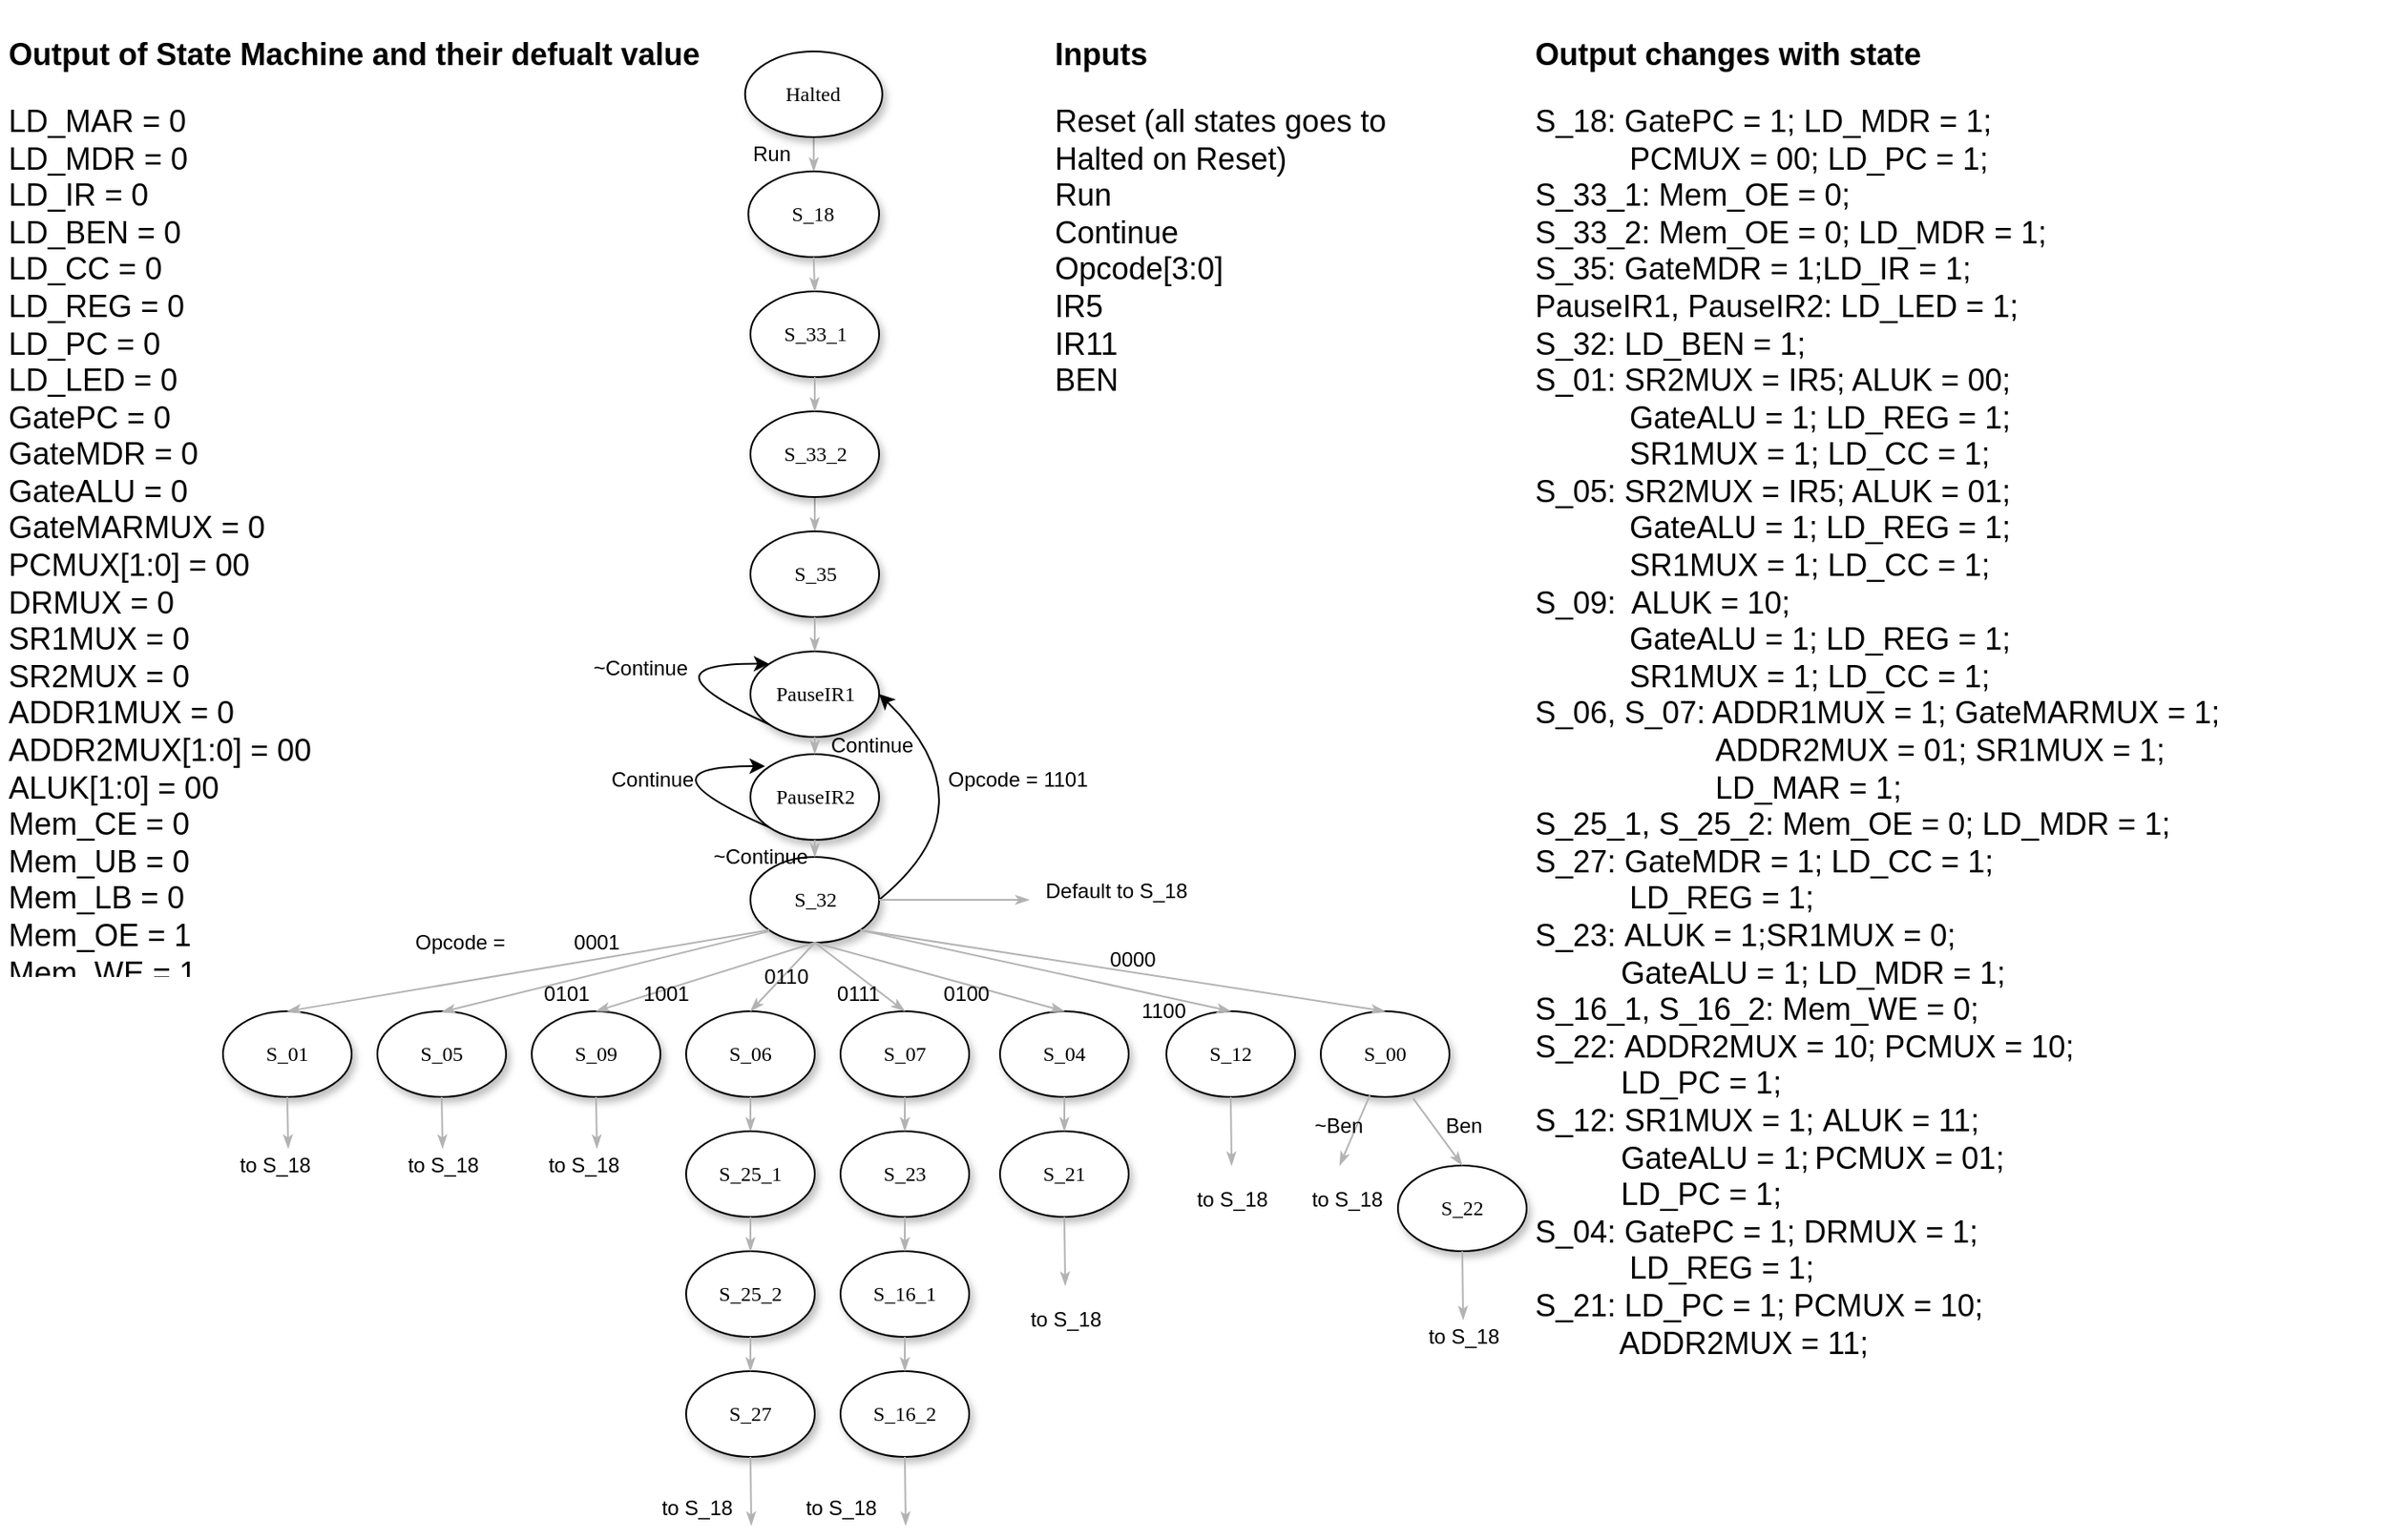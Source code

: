 <mxfile version="12.7.9" type="github"><diagram name="Page-1" id="42789a77-a242-8287-6e28-9cd8cfd52e62"><mxGraphModel dx="1812" dy="1710" grid="1" gridSize="10" guides="1" tooltips="1" connect="1" arrows="1" fold="1" page="1" pageScale="1" pageWidth="1100" pageHeight="850" background="#ffffff" math="0" shadow="0"><root><mxCell id="0"/><mxCell id="1" parent="0"/><mxCell id="1ea317790d2ca983-12" style="edgeStyle=none;rounded=1;html=1;labelBackgroundColor=none;startArrow=none;startFill=0;startSize=5;endArrow=classicThin;endFill=1;endSize=5;jettySize=auto;orthogonalLoop=1;strokeColor=#B3B3B3;strokeWidth=1;fontFamily=Verdana;fontSize=12" parent="1" source="1ea317790d2ca983-1" target="1ea317790d2ca983-2" edge="1"><mxGeometry relative="1" as="geometry"/></mxCell><mxCell id="1ea317790d2ca983-1" value="Halted" style="ellipse;whiteSpace=wrap;html=1;rounded=0;shadow=1;comic=0;labelBackgroundColor=none;strokeWidth=1;fontFamily=Verdana;fontSize=12;align=center;" parent="1" vertex="1"><mxGeometry x="494.38" y="20" width="80" height="50" as="geometry"/></mxCell><mxCell id="1ea317790d2ca983-2" value="S_18" style="ellipse;whiteSpace=wrap;html=1;rounded=0;shadow=1;comic=0;labelBackgroundColor=none;strokeWidth=1;fontFamily=Verdana;fontSize=12;align=center;" parent="1" vertex="1"><mxGeometry x="496.25" y="90" width="76.25" height="50" as="geometry"/></mxCell><mxCell id="1ea317790d2ca983-6" value="&lt;span&gt;S_33_1&lt;/span&gt;" style="ellipse;whiteSpace=wrap;html=1;rounded=0;shadow=1;comic=0;labelBackgroundColor=none;strokeWidth=1;fontFamily=Verdana;fontSize=12;align=center;" parent="1" vertex="1"><mxGeometry x="497.5" y="160" width="75" height="50" as="geometry"/></mxCell><mxCell id="1ea317790d2ca983-24" value="" style="edgeStyle=none;rounded=1;html=1;labelBackgroundColor=none;startArrow=none;startFill=0;startSize=5;endArrow=classicThin;endFill=1;endSize=5;jettySize=auto;orthogonalLoop=1;strokeColor=#B3B3B3;strokeWidth=1;fontFamily=Verdana;fontSize=12" parent="1" source="1ea317790d2ca983-7" target="1ea317790d2ca983-8" edge="1"><mxGeometry relative="1" as="geometry"/></mxCell><mxCell id="1ea317790d2ca983-7" value="&lt;span&gt;S_33_2&lt;/span&gt;" style="ellipse;whiteSpace=wrap;html=1;rounded=0;shadow=1;comic=0;labelBackgroundColor=none;strokeWidth=1;fontFamily=Verdana;fontSize=12;align=center;" parent="1" vertex="1"><mxGeometry x="497.5" y="230" width="75" height="50" as="geometry"/></mxCell><mxCell id="1ea317790d2ca983-8" value="S_35" style="ellipse;whiteSpace=wrap;html=1;rounded=0;shadow=1;comic=0;labelBackgroundColor=none;strokeWidth=1;fontFamily=Verdana;fontSize=12;align=center;" parent="1" vertex="1"><mxGeometry x="497.5" y="300" width="75" height="50" as="geometry"/></mxCell><mxCell id="iVBuinx6sVyVgWn0h-pk-2" value="Run" style="text;html=1;strokeColor=none;fillColor=none;align=center;verticalAlign=middle;whiteSpace=wrap;rounded=0;" vertex="1" parent="1"><mxGeometry x="490" y="70" width="40" height="20" as="geometry"/></mxCell><mxCell id="iVBuinx6sVyVgWn0h-pk-6" style="edgeStyle=none;rounded=1;html=1;labelBackgroundColor=none;startArrow=none;startFill=0;startSize=5;endArrow=classicThin;endFill=1;endSize=5;jettySize=auto;orthogonalLoop=1;strokeColor=#B3B3B3;strokeWidth=1;fontFamily=Verdana;fontSize=12;exitX=0.5;exitY=1;exitDx=0;exitDy=0;entryX=0.5;entryY=0;entryDx=0;entryDy=0;" edge="1" parent="1" source="1ea317790d2ca983-2" target="1ea317790d2ca983-6"><mxGeometry relative="1" as="geometry"><mxPoint x="540" y="260" as="sourcePoint"/><mxPoint x="540" y="280" as="targetPoint"/></mxGeometry></mxCell><mxCell id="iVBuinx6sVyVgWn0h-pk-8" style="edgeStyle=none;rounded=1;html=1;labelBackgroundColor=none;startArrow=none;startFill=0;startSize=5;endArrow=classicThin;endFill=1;endSize=5;jettySize=auto;orthogonalLoop=1;strokeColor=#B3B3B3;strokeWidth=1;fontFamily=Verdana;fontSize=12;exitX=0.5;exitY=1;exitDx=0;exitDy=0;entryX=0.5;entryY=0;entryDx=0;entryDy=0;" edge="1" parent="1" source="1ea317790d2ca983-6" target="1ea317790d2ca983-7"><mxGeometry relative="1" as="geometry"><mxPoint x="490" y="330" as="sourcePoint"/><mxPoint x="490" y="360" as="targetPoint"/><Array as="points"/></mxGeometry></mxCell><mxCell id="iVBuinx6sVyVgWn0h-pk-9" value="&lt;span&gt;S_32&lt;/span&gt;" style="ellipse;whiteSpace=wrap;html=1;rounded=0;shadow=1;comic=0;labelBackgroundColor=none;strokeWidth=1;fontFamily=Verdana;fontSize=12;align=center;" vertex="1" parent="1"><mxGeometry x="497.5" y="490" width="75" height="50" as="geometry"/></mxCell><mxCell id="iVBuinx6sVyVgWn0h-pk-11" value="&lt;span&gt;S_01&lt;/span&gt;" style="ellipse;whiteSpace=wrap;html=1;rounded=0;shadow=1;comic=0;labelBackgroundColor=none;strokeWidth=1;fontFamily=Verdana;fontSize=12;align=center;" vertex="1" parent="1"><mxGeometry x="190" y="580" width="75" height="50" as="geometry"/></mxCell><mxCell id="iVBuinx6sVyVgWn0h-pk-13" value="&lt;span&gt;S_05&lt;/span&gt;" style="ellipse;whiteSpace=wrap;html=1;rounded=0;shadow=1;comic=0;labelBackgroundColor=none;strokeWidth=1;fontFamily=Verdana;fontSize=12;align=center;" vertex="1" parent="1"><mxGeometry x="280" y="580" width="75" height="50" as="geometry"/></mxCell><mxCell id="iVBuinx6sVyVgWn0h-pk-14" value="&lt;span&gt;S_09&lt;/span&gt;" style="ellipse;whiteSpace=wrap;html=1;rounded=0;shadow=1;comic=0;labelBackgroundColor=none;strokeWidth=1;fontFamily=Verdana;fontSize=12;align=center;" vertex="1" parent="1"><mxGeometry x="370" y="580" width="75" height="50" as="geometry"/></mxCell><mxCell id="iVBuinx6sVyVgWn0h-pk-15" value="&lt;span&gt;S_06&lt;/span&gt;" style="ellipse;whiteSpace=wrap;html=1;rounded=0;shadow=1;comic=0;labelBackgroundColor=none;strokeWidth=1;fontFamily=Verdana;fontSize=12;align=center;" vertex="1" parent="1"><mxGeometry x="460" y="580" width="75" height="50" as="geometry"/></mxCell><mxCell id="iVBuinx6sVyVgWn0h-pk-16" value="&lt;span&gt;S_07&lt;/span&gt;" style="ellipse;whiteSpace=wrap;html=1;rounded=0;shadow=1;comic=0;labelBackgroundColor=none;strokeWidth=1;fontFamily=Verdana;fontSize=12;align=center;" vertex="1" parent="1"><mxGeometry x="550" y="580" width="75" height="50" as="geometry"/></mxCell><mxCell id="iVBuinx6sVyVgWn0h-pk-17" value="&lt;span&gt;S_04&lt;/span&gt;" style="ellipse;whiteSpace=wrap;html=1;rounded=0;shadow=1;comic=0;labelBackgroundColor=none;strokeWidth=1;fontFamily=Verdana;fontSize=12;align=center;" vertex="1" parent="1"><mxGeometry x="643" y="580" width="75" height="50" as="geometry"/></mxCell><mxCell id="iVBuinx6sVyVgWn0h-pk-18" value="&lt;span&gt;S_12&lt;/span&gt;" style="ellipse;whiteSpace=wrap;html=1;rounded=0;shadow=1;comic=0;labelBackgroundColor=none;strokeWidth=1;fontFamily=Verdana;fontSize=12;align=center;" vertex="1" parent="1"><mxGeometry x="740" y="580" width="75" height="50" as="geometry"/></mxCell><mxCell id="iVBuinx6sVyVgWn0h-pk-19" value="&lt;span&gt;S_00&lt;/span&gt;" style="ellipse;whiteSpace=wrap;html=1;rounded=0;shadow=1;comic=0;labelBackgroundColor=none;strokeWidth=1;fontFamily=Verdana;fontSize=12;align=center;" vertex="1" parent="1"><mxGeometry x="830" y="580" width="75" height="50" as="geometry"/></mxCell><mxCell id="iVBuinx6sVyVgWn0h-pk-20" value="" style="edgeStyle=none;rounded=1;html=1;labelBackgroundColor=none;startArrow=none;startFill=0;startSize=5;endArrow=classicThin;endFill=1;endSize=5;jettySize=auto;orthogonalLoop=1;strokeColor=#B3B3B3;strokeWidth=1;fontFamily=Verdana;fontSize=12;exitX=0;exitY=1;exitDx=0;exitDy=0;entryX=0.5;entryY=0;entryDx=0;entryDy=0;" edge="1" parent="1" source="iVBuinx6sVyVgWn0h-pk-9" target="iVBuinx6sVyVgWn0h-pk-11"><mxGeometry relative="1" as="geometry"><mxPoint x="370" y="540" as="sourcePoint"/><mxPoint x="370" y="640" as="targetPoint"/></mxGeometry></mxCell><mxCell id="iVBuinx6sVyVgWn0h-pk-21" value="" style="edgeStyle=none;rounded=1;html=1;labelBackgroundColor=none;startArrow=none;startFill=0;startSize=5;endArrow=classicThin;endFill=1;endSize=5;jettySize=auto;orthogonalLoop=1;strokeColor=#B3B3B3;strokeWidth=1;fontFamily=Verdana;fontSize=12;exitX=0;exitY=1;exitDx=0;exitDy=0;entryX=0.5;entryY=0;entryDx=0;entryDy=0;" edge="1" parent="1"><mxGeometry relative="1" as="geometry"><mxPoint x="508.696" y="533.319" as="sourcePoint"/><mxPoint x="317.5" y="580.5" as="targetPoint"/></mxGeometry></mxCell><mxCell id="iVBuinx6sVyVgWn0h-pk-22" value="" style="edgeStyle=none;rounded=1;html=1;labelBackgroundColor=none;startArrow=none;startFill=0;startSize=5;endArrow=classicThin;endFill=1;endSize=5;jettySize=auto;orthogonalLoop=1;strokeColor=#B3B3B3;strokeWidth=1;fontFamily=Verdana;fontSize=12;exitX=0.5;exitY=1;exitDx=0;exitDy=0;entryX=0.5;entryY=0;entryDx=0;entryDy=0;" edge="1" parent="1" source="iVBuinx6sVyVgWn0h-pk-9" target="iVBuinx6sVyVgWn0h-pk-14"><mxGeometry relative="1" as="geometry"><mxPoint x="410" y="450" as="sourcePoint"/><mxPoint x="410" y="550" as="targetPoint"/></mxGeometry></mxCell><mxCell id="iVBuinx6sVyVgWn0h-pk-23" value="" style="edgeStyle=none;rounded=1;html=1;labelBackgroundColor=none;startArrow=none;startFill=0;startSize=5;endArrow=classicThin;endFill=1;endSize=5;jettySize=auto;orthogonalLoop=1;strokeColor=#B3B3B3;strokeWidth=1;fontFamily=Verdana;fontSize=12;exitX=0.5;exitY=1;exitDx=0;exitDy=0;entryX=0.5;entryY=0;entryDx=0;entryDy=0;" edge="1" parent="1" source="iVBuinx6sVyVgWn0h-pk-9" target="iVBuinx6sVyVgWn0h-pk-15"><mxGeometry relative="1" as="geometry"><mxPoint x="570" y="550" as="sourcePoint"/><mxPoint x="570" y="650" as="targetPoint"/></mxGeometry></mxCell><mxCell id="iVBuinx6sVyVgWn0h-pk-24" value="" style="edgeStyle=none;rounded=1;html=1;labelBackgroundColor=none;startArrow=none;startFill=0;startSize=5;endArrow=classicThin;endFill=1;endSize=5;jettySize=auto;orthogonalLoop=1;strokeColor=#B3B3B3;strokeWidth=1;fontFamily=Verdana;fontSize=12;exitX=0.5;exitY=1;exitDx=0;exitDy=0;entryX=0.5;entryY=0;entryDx=0;entryDy=0;" edge="1" parent="1" source="iVBuinx6sVyVgWn0h-pk-9" target="iVBuinx6sVyVgWn0h-pk-16"><mxGeometry relative="1" as="geometry"><mxPoint x="570" y="560" as="sourcePoint"/><mxPoint x="570" y="660" as="targetPoint"/></mxGeometry></mxCell><mxCell id="iVBuinx6sVyVgWn0h-pk-25" value="" style="edgeStyle=none;rounded=1;html=1;labelBackgroundColor=none;startArrow=none;startFill=0;startSize=5;endArrow=classicThin;endFill=1;endSize=5;jettySize=auto;orthogonalLoop=1;strokeColor=#B3B3B3;strokeWidth=1;fontFamily=Verdana;fontSize=12;exitX=0.5;exitY=1;exitDx=0;exitDy=0;entryX=0.5;entryY=0;entryDx=0;entryDy=0;" edge="1" parent="1" source="iVBuinx6sVyVgWn0h-pk-9" target="iVBuinx6sVyVgWn0h-pk-17"><mxGeometry relative="1" as="geometry"><mxPoint x="600" y="540" as="sourcePoint"/><mxPoint x="600" y="640" as="targetPoint"/></mxGeometry></mxCell><mxCell id="iVBuinx6sVyVgWn0h-pk-28" value="" style="edgeStyle=none;rounded=1;html=1;labelBackgroundColor=none;startArrow=none;startFill=0;startSize=5;endArrow=classicThin;endFill=1;endSize=5;jettySize=auto;orthogonalLoop=1;strokeColor=#B3B3B3;strokeWidth=1;fontFamily=Verdana;fontSize=12;exitX=1;exitY=1;exitDx=0;exitDy=0;entryX=0.5;entryY=0;entryDx=0;entryDy=0;" edge="1" parent="1" source="iVBuinx6sVyVgWn0h-pk-9" target="iVBuinx6sVyVgWn0h-pk-18"><mxGeometry relative="1" as="geometry"><mxPoint x="561.304" y="529.999" as="sourcePoint"/><mxPoint x="778" y="577" as="targetPoint"/></mxGeometry></mxCell><mxCell id="iVBuinx6sVyVgWn0h-pk-29" value="" style="edgeStyle=none;rounded=1;html=1;labelBackgroundColor=none;startArrow=none;startFill=0;startSize=5;endArrow=classicThin;endFill=1;endSize=5;jettySize=auto;orthogonalLoop=1;strokeColor=#B3B3B3;strokeWidth=1;fontFamily=Verdana;fontSize=12;entryX=0.5;entryY=0;entryDx=0;entryDy=0;exitX=1;exitY=1;exitDx=0;exitDy=0;" edge="1" parent="1" source="iVBuinx6sVyVgWn0h-pk-9" target="iVBuinx6sVyVgWn0h-pk-19"><mxGeometry relative="1" as="geometry"><mxPoint x="660" y="490" as="sourcePoint"/><mxPoint x="630" y="620" as="targetPoint"/></mxGeometry></mxCell><mxCell id="iVBuinx6sVyVgWn0h-pk-30" value="Opcode =&amp;nbsp;" style="text;html=1;strokeColor=none;fillColor=none;align=center;verticalAlign=middle;whiteSpace=wrap;rounded=0;" vertex="1" parent="1"><mxGeometry x="300" y="530" width="60" height="20" as="geometry"/></mxCell><mxCell id="iVBuinx6sVyVgWn0h-pk-31" value="0001" style="text;html=1;strokeColor=none;fillColor=none;align=center;verticalAlign=middle;whiteSpace=wrap;rounded=0;" vertex="1" parent="1"><mxGeometry x="387.5" y="530" width="40" height="20" as="geometry"/></mxCell><mxCell id="iVBuinx6sVyVgWn0h-pk-33" value="0101" style="text;html=1;align=center;verticalAlign=middle;resizable=0;points=[];autosize=1;" vertex="1" parent="1"><mxGeometry x="370" y="560" width="40" height="20" as="geometry"/></mxCell><mxCell id="iVBuinx6sVyVgWn0h-pk-35" style="edgeStyle=orthogonalEdgeStyle;rounded=0;orthogonalLoop=1;jettySize=auto;html=1;exitX=0.5;exitY=1;exitDx=0;exitDy=0;" edge="1" parent="1" source="iVBuinx6sVyVgWn0h-pk-31" target="iVBuinx6sVyVgWn0h-pk-31"><mxGeometry relative="1" as="geometry"/></mxCell><mxCell id="iVBuinx6sVyVgWn0h-pk-36" value="1001" style="text;html=1;align=center;verticalAlign=middle;resizable=0;points=[];autosize=1;" vertex="1" parent="1"><mxGeometry x="427.5" y="560" width="40" height="20" as="geometry"/></mxCell><mxCell id="iVBuinx6sVyVgWn0h-pk-38" value="0110" style="text;html=1;align=center;verticalAlign=middle;resizable=0;points=[];autosize=1;" vertex="1" parent="1"><mxGeometry x="497.5" y="550" width="40" height="20" as="geometry"/></mxCell><mxCell id="iVBuinx6sVyVgWn0h-pk-39" value="0111" style="text;html=1;align=center;verticalAlign=middle;resizable=0;points=[];autosize=1;" vertex="1" parent="1"><mxGeometry x="540" y="560" width="40" height="20" as="geometry"/></mxCell><mxCell id="iVBuinx6sVyVgWn0h-pk-40" value="0100" style="text;html=1;align=center;verticalAlign=middle;resizable=0;points=[];autosize=1;" vertex="1" parent="1"><mxGeometry x="603" y="560" width="40" height="20" as="geometry"/></mxCell><mxCell id="iVBuinx6sVyVgWn0h-pk-42" value="1100" style="text;html=1;align=center;verticalAlign=middle;resizable=0;points=[];autosize=1;" vertex="1" parent="1"><mxGeometry x="718" y="570" width="40" height="20" as="geometry"/></mxCell><mxCell id="iVBuinx6sVyVgWn0h-pk-44" value="0000" style="text;html=1;align=center;verticalAlign=middle;resizable=0;points=[];autosize=1;" vertex="1" parent="1"><mxGeometry x="700" y="540" width="40" height="20" as="geometry"/></mxCell><mxCell id="iVBuinx6sVyVgWn0h-pk-45" style="edgeStyle=orthogonalEdgeStyle;rounded=0;orthogonalLoop=1;jettySize=auto;html=1;exitX=0.5;exitY=1;exitDx=0;exitDy=0;" edge="1" parent="1" source="1ea317790d2ca983-6" target="1ea317790d2ca983-6"><mxGeometry relative="1" as="geometry"/></mxCell><mxCell id="iVBuinx6sVyVgWn0h-pk-47" value="&lt;span&gt;PauseIR1&lt;/span&gt;" style="ellipse;whiteSpace=wrap;html=1;rounded=0;shadow=1;comic=0;labelBackgroundColor=none;strokeWidth=1;fontFamily=Verdana;fontSize=12;align=center;" vertex="1" parent="1"><mxGeometry x="497.5" y="370" width="75" height="50" as="geometry"/></mxCell><mxCell id="iVBuinx6sVyVgWn0h-pk-48" value="&lt;span&gt;PauseIR2&lt;/span&gt;" style="ellipse;whiteSpace=wrap;html=1;rounded=0;shadow=1;comic=0;labelBackgroundColor=none;strokeWidth=1;fontFamily=Verdana;fontSize=12;align=center;" vertex="1" parent="1"><mxGeometry x="497.5" y="430" width="75" height="50" as="geometry"/></mxCell><mxCell id="iVBuinx6sVyVgWn0h-pk-49" value="" style="edgeStyle=none;rounded=1;html=1;labelBackgroundColor=none;startArrow=none;startFill=0;startSize=5;endArrow=classicThin;endFill=1;endSize=5;jettySize=auto;orthogonalLoop=1;strokeColor=#B3B3B3;strokeWidth=1;fontFamily=Verdana;fontSize=12;exitX=0.5;exitY=1;exitDx=0;exitDy=0;entryX=0.5;entryY=0;entryDx=0;entryDy=0;" edge="1" parent="1" source="1ea317790d2ca983-8" target="iVBuinx6sVyVgWn0h-pk-47"><mxGeometry relative="1" as="geometry"><mxPoint x="660" y="380" as="sourcePoint"/><mxPoint x="660" y="460" as="targetPoint"/></mxGeometry></mxCell><mxCell id="iVBuinx6sVyVgWn0h-pk-51" value="" style="edgeStyle=none;rounded=1;html=1;labelBackgroundColor=none;startArrow=none;startFill=0;startSize=5;endArrow=classicThin;endFill=1;endSize=5;jettySize=auto;orthogonalLoop=1;strokeColor=#B3B3B3;strokeWidth=1;fontFamily=Verdana;fontSize=12;exitX=0.5;exitY=1;exitDx=0;exitDy=0;entryX=0.5;entryY=0;entryDx=0;entryDy=0;" edge="1" parent="1" source="iVBuinx6sVyVgWn0h-pk-47" target="iVBuinx6sVyVgWn0h-pk-48"><mxGeometry relative="1" as="geometry"><mxPoint x="620" y="410" as="sourcePoint"/><mxPoint x="620" y="490" as="targetPoint"/></mxGeometry></mxCell><mxCell id="iVBuinx6sVyVgWn0h-pk-52" value="" style="edgeStyle=none;rounded=1;html=1;labelBackgroundColor=none;startArrow=none;startFill=0;startSize=5;endArrow=classicThin;endFill=1;endSize=5;jettySize=auto;orthogonalLoop=1;strokeColor=#B3B3B3;strokeWidth=1;fontFamily=Verdana;fontSize=12;exitX=0.5;exitY=1;exitDx=0;exitDy=0;entryX=0.5;entryY=0;entryDx=0;entryDy=0;" edge="1" parent="1" source="iVBuinx6sVyVgWn0h-pk-48" target="iVBuinx6sVyVgWn0h-pk-9"><mxGeometry relative="1" as="geometry"><mxPoint x="650" y="450" as="sourcePoint"/><mxPoint x="610" y="500" as="targetPoint"/></mxGeometry></mxCell><mxCell id="iVBuinx6sVyVgWn0h-pk-53" value="" style="curved=1;endArrow=classic;html=1;exitX=1;exitY=0.5;exitDx=0;exitDy=0;entryX=1;entryY=0.5;entryDx=0;entryDy=0;" edge="1" parent="1" source="iVBuinx6sVyVgWn0h-pk-9" target="iVBuinx6sVyVgWn0h-pk-47"><mxGeometry width="50" height="50" relative="1" as="geometry"><mxPoint x="540" y="370" as="sourcePoint"/><mxPoint x="590" y="320" as="targetPoint"/><Array as="points"><mxPoint x="640" y="460"/></Array></mxGeometry></mxCell><mxCell id="iVBuinx6sVyVgWn0h-pk-54" value="Opcode = 1101" style="text;html=1;align=center;verticalAlign=middle;resizable=0;points=[];autosize=1;" vertex="1" parent="1"><mxGeometry x="603" y="435" width="100" height="20" as="geometry"/></mxCell><mxCell id="iVBuinx6sVyVgWn0h-pk-55" value="" style="curved=1;endArrow=classic;html=1;exitX=0;exitY=1;exitDx=0;exitDy=0;entryX=0;entryY=0;entryDx=0;entryDy=0;" edge="1" parent="1" source="iVBuinx6sVyVgWn0h-pk-47" target="iVBuinx6sVyVgWn0h-pk-47"><mxGeometry width="50" height="50" relative="1" as="geometry"><mxPoint x="540" y="370" as="sourcePoint"/><mxPoint x="590" y="320" as="targetPoint"/><Array as="points"><mxPoint x="430" y="377"/></Array></mxGeometry></mxCell><mxCell id="iVBuinx6sVyVgWn0h-pk-56" value="~Continue" style="text;html=1;align=center;verticalAlign=middle;resizable=0;points=[];autosize=1;" vertex="1" parent="1"><mxGeometry x="397.5" y="370" width="70" height="20" as="geometry"/></mxCell><mxCell id="iVBuinx6sVyVgWn0h-pk-57" value="Continue" style="text;html=1;align=center;verticalAlign=middle;resizable=0;points=[];autosize=1;" vertex="1" parent="1"><mxGeometry x="537.5" y="415" width="60" height="20" as="geometry"/></mxCell><mxCell id="iVBuinx6sVyVgWn0h-pk-58" value="" style="curved=1;endArrow=classic;html=1;exitX=0;exitY=1;exitDx=0;exitDy=0;" edge="1" parent="1" source="iVBuinx6sVyVgWn0h-pk-48"><mxGeometry width="50" height="50" relative="1" as="geometry"><mxPoint x="506.2" y="472.91" as="sourcePoint"/><mxPoint x="506" y="437" as="targetPoint"/><Array as="points"><mxPoint x="427.504" y="437.091"/></Array></mxGeometry></mxCell><mxCell id="iVBuinx6sVyVgWn0h-pk-59" value="Continue" style="text;html=1;align=center;verticalAlign=middle;resizable=0;points=[];autosize=1;" vertex="1" parent="1"><mxGeometry x="410" y="435" width="60" height="20" as="geometry"/></mxCell><mxCell id="iVBuinx6sVyVgWn0h-pk-60" value="~Continue" style="text;html=1;align=center;verticalAlign=middle;resizable=0;points=[];autosize=1;" vertex="1" parent="1"><mxGeometry x="467.5" y="480" width="70" height="20" as="geometry"/></mxCell><mxCell id="iVBuinx6sVyVgWn0h-pk-63" value="Default to S_18" style="text;html=1;strokeColor=none;fillColor=none;align=center;verticalAlign=middle;whiteSpace=wrap;rounded=0;" vertex="1" parent="1"><mxGeometry x="660.5" y="500" width="99.5" height="20" as="geometry"/></mxCell><mxCell id="iVBuinx6sVyVgWn0h-pk-67" value="to S_18" style="text;html=1;align=center;verticalAlign=middle;resizable=0;points=[];autosize=1;" vertex="1" parent="1"><mxGeometry x="190" y="660" width="60" height="20" as="geometry"/></mxCell><mxCell id="iVBuinx6sVyVgWn0h-pk-68" value="" style="edgeStyle=none;rounded=1;html=1;labelBackgroundColor=none;startArrow=none;startFill=0;startSize=5;endArrow=classicThin;endFill=1;endSize=5;jettySize=auto;orthogonalLoop=1;strokeColor=#B3B3B3;strokeWidth=1;fontFamily=Verdana;fontSize=12;exitX=0.5;exitY=1;exitDx=0;exitDy=0;" edge="1" parent="1" source="iVBuinx6sVyVgWn0h-pk-11"><mxGeometry relative="1" as="geometry"><mxPoint x="190" y="660" as="sourcePoint"/><mxPoint x="228" y="660" as="targetPoint"/></mxGeometry></mxCell><mxCell id="iVBuinx6sVyVgWn0h-pk-69" value="to S_18" style="text;html=1;align=center;verticalAlign=middle;resizable=0;points=[];autosize=1;" vertex="1" parent="1"><mxGeometry x="287.5" y="660" width="60" height="20" as="geometry"/></mxCell><mxCell id="iVBuinx6sVyVgWn0h-pk-70" value="" style="edgeStyle=none;rounded=1;html=1;labelBackgroundColor=none;startArrow=none;startFill=0;startSize=5;endArrow=classicThin;endFill=1;endSize=5;jettySize=auto;orthogonalLoop=1;strokeColor=#B3B3B3;strokeWidth=1;fontFamily=Verdana;fontSize=12;exitX=0.5;exitY=1;exitDx=0;exitDy=0;" edge="1" parent="1" source="iVBuinx6sVyVgWn0h-pk-13"><mxGeometry relative="1" as="geometry"><mxPoint x="310" y="680" as="sourcePoint"/><mxPoint x="318" y="660" as="targetPoint"/><Array as="points"/></mxGeometry></mxCell><mxCell id="iVBuinx6sVyVgWn0h-pk-71" value="" style="edgeStyle=none;rounded=1;html=1;labelBackgroundColor=none;startArrow=none;startFill=0;startSize=5;endArrow=classicThin;endFill=1;endSize=5;jettySize=auto;orthogonalLoop=1;strokeColor=#B3B3B3;strokeWidth=1;fontFamily=Verdana;fontSize=12;exitX=0.5;exitY=1;exitDx=0;exitDy=0;" edge="1" parent="1" source="iVBuinx6sVyVgWn0h-pk-14"><mxGeometry relative="1" as="geometry"><mxPoint x="440" y="690" as="sourcePoint"/><mxPoint x="408" y="660" as="targetPoint"/><Array as="points"/></mxGeometry></mxCell><mxCell id="iVBuinx6sVyVgWn0h-pk-72" value="to S_18" style="text;html=1;align=center;verticalAlign=middle;resizable=0;points=[];autosize=1;" vertex="1" parent="1"><mxGeometry x="370" y="660" width="60" height="20" as="geometry"/></mxCell><mxCell id="iVBuinx6sVyVgWn0h-pk-73" value="" style="edgeStyle=none;rounded=1;html=1;labelBackgroundColor=none;startArrow=none;startFill=0;startSize=5;endArrow=classicThin;endFill=1;endSize=5;jettySize=auto;orthogonalLoop=1;strokeColor=#B3B3B3;strokeWidth=1;fontFamily=Verdana;fontSize=12;exitX=0.5;exitY=1;exitDx=0;exitDy=0;entryX=0.5;entryY=0;entryDx=0;entryDy=0;" edge="1" parent="1" source="iVBuinx6sVyVgWn0h-pk-15" target="iVBuinx6sVyVgWn0h-pk-74"><mxGeometry relative="1" as="geometry"><mxPoint x="500" y="700" as="sourcePoint"/><mxPoint x="490" y="670" as="targetPoint"/><Array as="points"/></mxGeometry></mxCell><mxCell id="iVBuinx6sVyVgWn0h-pk-74" value="&lt;span&gt;S_25_1&lt;/span&gt;" style="ellipse;whiteSpace=wrap;html=1;rounded=0;shadow=1;comic=0;labelBackgroundColor=none;strokeWidth=1;fontFamily=Verdana;fontSize=12;align=center;" vertex="1" parent="1"><mxGeometry x="460" y="650" width="75" height="50" as="geometry"/></mxCell><mxCell id="iVBuinx6sVyVgWn0h-pk-77" value="&lt;span&gt;S_25_2&lt;/span&gt;" style="ellipse;whiteSpace=wrap;html=1;rounded=0;shadow=1;comic=0;labelBackgroundColor=none;strokeWidth=1;fontFamily=Verdana;fontSize=12;align=center;" vertex="1" parent="1"><mxGeometry x="460" y="720" width="75" height="50" as="geometry"/></mxCell><mxCell id="iVBuinx6sVyVgWn0h-pk-78" value="&lt;span&gt;S_27&lt;/span&gt;" style="ellipse;whiteSpace=wrap;html=1;rounded=0;shadow=1;comic=0;labelBackgroundColor=none;strokeWidth=1;fontFamily=Verdana;fontSize=12;align=center;" vertex="1" parent="1"><mxGeometry x="460" y="790" width="75" height="50" as="geometry"/></mxCell><mxCell id="iVBuinx6sVyVgWn0h-pk-79" value="" style="edgeStyle=none;rounded=1;html=1;labelBackgroundColor=none;startArrow=none;startFill=0;startSize=5;endArrow=classicThin;endFill=1;endSize=5;jettySize=auto;orthogonalLoop=1;strokeColor=#B3B3B3;strokeWidth=1;fontFamily=Verdana;fontSize=12;exitX=0.5;exitY=1;exitDx=0;exitDy=0;entryX=0.5;entryY=0;entryDx=0;entryDy=0;" edge="1" parent="1" source="iVBuinx6sVyVgWn0h-pk-74" target="iVBuinx6sVyVgWn0h-pk-77"><mxGeometry relative="1" as="geometry"><mxPoint x="570" y="710" as="sourcePoint"/><mxPoint x="570" y="730" as="targetPoint"/><Array as="points"/></mxGeometry></mxCell><mxCell id="iVBuinx6sVyVgWn0h-pk-80" value="" style="edgeStyle=none;rounded=1;html=1;labelBackgroundColor=none;startArrow=none;startFill=0;startSize=5;endArrow=classicThin;endFill=1;endSize=5;jettySize=auto;orthogonalLoop=1;strokeColor=#B3B3B3;strokeWidth=1;fontFamily=Verdana;fontSize=12;exitX=0.5;exitY=1;exitDx=0;exitDy=0;entryX=0.5;entryY=0;entryDx=0;entryDy=0;" edge="1" parent="1" source="iVBuinx6sVyVgWn0h-pk-77" target="iVBuinx6sVyVgWn0h-pk-78"><mxGeometry relative="1" as="geometry"><mxPoint x="570" y="780" as="sourcePoint"/><mxPoint x="570" y="800" as="targetPoint"/><Array as="points"/></mxGeometry></mxCell><mxCell id="iVBuinx6sVyVgWn0h-pk-81" value="" style="edgeStyle=none;rounded=1;html=1;labelBackgroundColor=none;startArrow=none;startFill=0;startSize=5;endArrow=classicThin;endFill=1;endSize=5;jettySize=auto;orthogonalLoop=1;strokeColor=#B3B3B3;strokeWidth=1;fontFamily=Verdana;fontSize=12;exitX=0.5;exitY=1;exitDx=0;exitDy=0;" edge="1" parent="1" source="iVBuinx6sVyVgWn0h-pk-78"><mxGeometry relative="1" as="geometry"><mxPoint x="590" y="810" as="sourcePoint"/><mxPoint x="498" y="880" as="targetPoint"/><Array as="points"/></mxGeometry></mxCell><mxCell id="iVBuinx6sVyVgWn0h-pk-82" value="to S_18" style="text;html=1;align=center;verticalAlign=middle;resizable=0;points=[];autosize=1;" vertex="1" parent="1"><mxGeometry x="436.25" y="860" width="60" height="20" as="geometry"/></mxCell><mxCell id="iVBuinx6sVyVgWn0h-pk-83" value="&lt;span&gt;S_23&lt;/span&gt;" style="ellipse;whiteSpace=wrap;html=1;rounded=0;shadow=1;comic=0;labelBackgroundColor=none;strokeWidth=1;fontFamily=Verdana;fontSize=12;align=center;" vertex="1" parent="1"><mxGeometry x="550" y="650" width="75" height="50" as="geometry"/></mxCell><mxCell id="iVBuinx6sVyVgWn0h-pk-85" value="&lt;span&gt;S_16_1&lt;/span&gt;" style="ellipse;whiteSpace=wrap;html=1;rounded=0;shadow=1;comic=0;labelBackgroundColor=none;strokeWidth=1;fontFamily=Verdana;fontSize=12;align=center;" vertex="1" parent="1"><mxGeometry x="550" y="720" width="75" height="50" as="geometry"/></mxCell><mxCell id="iVBuinx6sVyVgWn0h-pk-86" value="&lt;span&gt;S_16_2&lt;/span&gt;" style="ellipse;whiteSpace=wrap;html=1;rounded=0;shadow=1;comic=0;labelBackgroundColor=none;strokeWidth=1;fontFamily=Verdana;fontSize=12;align=center;" vertex="1" parent="1"><mxGeometry x="550" y="790" width="75" height="50" as="geometry"/></mxCell><mxCell id="iVBuinx6sVyVgWn0h-pk-87" value="" style="edgeStyle=none;rounded=1;html=1;labelBackgroundColor=none;startArrow=none;startFill=0;startSize=5;endArrow=classicThin;endFill=1;endSize=5;jettySize=auto;orthogonalLoop=1;strokeColor=#B3B3B3;strokeWidth=1;fontFamily=Verdana;fontSize=12;exitX=0.5;exitY=1;exitDx=0;exitDy=0;entryX=0.5;entryY=0;entryDx=0;entryDy=0;" edge="1" parent="1" source="iVBuinx6sVyVgWn0h-pk-16" target="iVBuinx6sVyVgWn0h-pk-83"><mxGeometry relative="1" as="geometry"><mxPoint x="580" y="640" as="sourcePoint"/><mxPoint x="580" y="660" as="targetPoint"/><Array as="points"/></mxGeometry></mxCell><mxCell id="iVBuinx6sVyVgWn0h-pk-88" value="" style="edgeStyle=none;rounded=1;html=1;labelBackgroundColor=none;startArrow=none;startFill=0;startSize=5;endArrow=classicThin;endFill=1;endSize=5;jettySize=auto;orthogonalLoop=1;strokeColor=#B3B3B3;strokeWidth=1;fontFamily=Verdana;fontSize=12;exitX=0.5;exitY=1;exitDx=0;exitDy=0;entryX=0.5;entryY=0;entryDx=0;entryDy=0;" edge="1" parent="1" source="iVBuinx6sVyVgWn0h-pk-83" target="iVBuinx6sVyVgWn0h-pk-85"><mxGeometry relative="1" as="geometry"><mxPoint x="560" y="710" as="sourcePoint"/><mxPoint x="560" y="730" as="targetPoint"/><Array as="points"/></mxGeometry></mxCell><mxCell id="iVBuinx6sVyVgWn0h-pk-89" value="" style="edgeStyle=none;rounded=1;html=1;labelBackgroundColor=none;startArrow=none;startFill=0;startSize=5;endArrow=classicThin;endFill=1;endSize=5;jettySize=auto;orthogonalLoop=1;strokeColor=#B3B3B3;strokeWidth=1;fontFamily=Verdana;fontSize=12;entryX=0.5;entryY=0;entryDx=0;entryDy=0;exitX=0.5;exitY=1;exitDx=0;exitDy=0;" edge="1" parent="1" source="iVBuinx6sVyVgWn0h-pk-85" target="iVBuinx6sVyVgWn0h-pk-86"><mxGeometry relative="1" as="geometry"><mxPoint x="610" y="780" as="sourcePoint"/><mxPoint x="640" y="800" as="targetPoint"/><Array as="points"/></mxGeometry></mxCell><mxCell id="iVBuinx6sVyVgWn0h-pk-90" value="" style="edgeStyle=none;rounded=1;html=1;labelBackgroundColor=none;startArrow=none;startFill=0;startSize=5;endArrow=classicThin;endFill=1;endSize=5;jettySize=auto;orthogonalLoop=1;strokeColor=#B3B3B3;strokeWidth=1;fontFamily=Verdana;fontSize=12;exitX=0.5;exitY=1;exitDx=0;exitDy=0;" edge="1" parent="1" source="iVBuinx6sVyVgWn0h-pk-86"><mxGeometry relative="1" as="geometry"><mxPoint x="590" y="880" as="sourcePoint"/><mxPoint x="588" y="880" as="targetPoint"/><Array as="points"/></mxGeometry></mxCell><mxCell id="iVBuinx6sVyVgWn0h-pk-91" value="to S_18" style="text;html=1;align=center;verticalAlign=middle;resizable=0;points=[];autosize=1;" vertex="1" parent="1"><mxGeometry x="520" y="860" width="60" height="20" as="geometry"/></mxCell><mxCell id="iVBuinx6sVyVgWn0h-pk-93" value="&lt;span&gt;S_21&lt;/span&gt;" style="ellipse;whiteSpace=wrap;html=1;rounded=0;shadow=1;comic=0;labelBackgroundColor=none;strokeWidth=1;fontFamily=Verdana;fontSize=12;align=center;" vertex="1" parent="1"><mxGeometry x="643" y="650" width="75" height="50" as="geometry"/></mxCell><mxCell id="iVBuinx6sVyVgWn0h-pk-94" value="" style="edgeStyle=none;rounded=1;html=1;labelBackgroundColor=none;startArrow=none;startFill=0;startSize=5;endArrow=classicThin;endFill=1;endSize=5;jettySize=auto;orthogonalLoop=1;strokeColor=#B3B3B3;strokeWidth=1;fontFamily=Verdana;fontSize=12;exitX=0.5;exitY=1;exitDx=0;exitDy=0;entryX=0.5;entryY=0;entryDx=0;entryDy=0;" edge="1" parent="1" source="iVBuinx6sVyVgWn0h-pk-17" target="iVBuinx6sVyVgWn0h-pk-93"><mxGeometry relative="1" as="geometry"><mxPoint x="650" y="640" as="sourcePoint"/><mxPoint x="650" y="660" as="targetPoint"/><Array as="points"/></mxGeometry></mxCell><mxCell id="iVBuinx6sVyVgWn0h-pk-95" value="" style="edgeStyle=none;rounded=1;html=1;labelBackgroundColor=none;startArrow=none;startFill=0;startSize=5;endArrow=classicThin;endFill=1;endSize=5;jettySize=auto;orthogonalLoop=1;strokeColor=#B3B3B3;strokeWidth=1;fontFamily=Verdana;fontSize=12;exitX=0.5;exitY=1;exitDx=0;exitDy=0;" edge="1" parent="1" source="iVBuinx6sVyVgWn0h-pk-93"><mxGeometry relative="1" as="geometry"><mxPoint x="670" y="740" as="sourcePoint"/><mxPoint x="681" y="740" as="targetPoint"/><Array as="points"/></mxGeometry></mxCell><mxCell id="iVBuinx6sVyVgWn0h-pk-96" value="to S_18" style="text;html=1;align=center;verticalAlign=middle;resizable=0;points=[];autosize=1;" vertex="1" parent="1"><mxGeometry x="650.5" y="750" width="60" height="20" as="geometry"/></mxCell><mxCell id="iVBuinx6sVyVgWn0h-pk-97" value="" style="edgeStyle=none;rounded=1;html=1;labelBackgroundColor=none;startArrow=none;startFill=0;startSize=5;endArrow=classicThin;endFill=1;endSize=5;jettySize=auto;orthogonalLoop=1;strokeColor=#B3B3B3;strokeWidth=1;fontFamily=Verdana;fontSize=12;exitX=1;exitY=0.5;exitDx=0;exitDy=0;" edge="1" parent="1" source="iVBuinx6sVyVgWn0h-pk-9"><mxGeometry relative="1" as="geometry"><mxPoint x="730" y="500" as="sourcePoint"/><mxPoint x="660" y="515" as="targetPoint"/><Array as="points"/></mxGeometry></mxCell><mxCell id="iVBuinx6sVyVgWn0h-pk-98" value="" style="edgeStyle=none;rounded=1;html=1;labelBackgroundColor=none;startArrow=none;startFill=0;startSize=5;endArrow=classicThin;endFill=1;endSize=5;jettySize=auto;orthogonalLoop=1;strokeColor=#B3B3B3;strokeWidth=1;fontFamily=Verdana;fontSize=12;exitX=0.5;exitY=1;exitDx=0;exitDy=0;" edge="1" parent="1" source="iVBuinx6sVyVgWn0h-pk-18"><mxGeometry relative="1" as="geometry"><mxPoint x="790" y="660" as="sourcePoint"/><mxPoint x="778" y="670" as="targetPoint"/><Array as="points"/></mxGeometry></mxCell><mxCell id="iVBuinx6sVyVgWn0h-pk-99" value="to S_18" style="text;html=1;align=center;verticalAlign=middle;resizable=0;points=[];autosize=1;" vertex="1" parent="1"><mxGeometry x="747.5" y="680" width="60" height="20" as="geometry"/></mxCell><mxCell id="iVBuinx6sVyVgWn0h-pk-101" value="&lt;span&gt;S_22&lt;/span&gt;" style="ellipse;whiteSpace=wrap;html=1;rounded=0;shadow=1;comic=0;labelBackgroundColor=none;strokeWidth=1;fontFamily=Verdana;fontSize=12;align=center;" vertex="1" parent="1"><mxGeometry x="875" y="670" width="75" height="50" as="geometry"/></mxCell><mxCell id="iVBuinx6sVyVgWn0h-pk-102" value="" style="edgeStyle=none;rounded=1;html=1;labelBackgroundColor=none;startArrow=none;startFill=0;startSize=5;endArrow=classicThin;endFill=1;endSize=5;jettySize=auto;orthogonalLoop=1;strokeColor=#B3B3B3;strokeWidth=1;fontFamily=Verdana;fontSize=12;exitX=0.381;exitY=0.981;exitDx=0;exitDy=0;exitPerimeter=0;" edge="1" parent="1" source="iVBuinx6sVyVgWn0h-pk-19"><mxGeometry relative="1" as="geometry"><mxPoint x="840" y="650" as="sourcePoint"/><mxPoint x="841" y="670" as="targetPoint"/><Array as="points"/></mxGeometry></mxCell><mxCell id="iVBuinx6sVyVgWn0h-pk-103" value="~Ben" style="text;html=1;align=center;verticalAlign=middle;resizable=0;points=[];autosize=1;" vertex="1" parent="1"><mxGeometry x="820" y="637" width="40" height="20" as="geometry"/></mxCell><mxCell id="iVBuinx6sVyVgWn0h-pk-104" value="to S_18" style="text;html=1;align=center;verticalAlign=middle;resizable=0;points=[];autosize=1;" vertex="1" parent="1"><mxGeometry x="815" y="680" width="60" height="20" as="geometry"/></mxCell><mxCell id="iVBuinx6sVyVgWn0h-pk-105" value="" style="edgeStyle=none;rounded=1;html=1;labelBackgroundColor=none;startArrow=none;startFill=0;startSize=5;endArrow=classicThin;endFill=1;endSize=5;jettySize=auto;orthogonalLoop=1;strokeColor=#B3B3B3;strokeWidth=1;fontFamily=Verdana;fontSize=12;exitX=0.718;exitY=1.016;exitDx=0;exitDy=0;exitPerimeter=0;entryX=0.5;entryY=0;entryDx=0;entryDy=0;" edge="1" parent="1" source="iVBuinx6sVyVgWn0h-pk-19" target="iVBuinx6sVyVgWn0h-pk-101"><mxGeometry relative="1" as="geometry"><mxPoint x="950" y="620" as="sourcePoint"/><mxPoint x="950.5" y="660" as="targetPoint"/><Array as="points"/></mxGeometry></mxCell><mxCell id="iVBuinx6sVyVgWn0h-pk-106" value="Ben" style="text;html=1;align=center;verticalAlign=middle;resizable=0;points=[];autosize=1;" vertex="1" parent="1"><mxGeometry x="892.5" y="637" width="40" height="20" as="geometry"/></mxCell><mxCell id="iVBuinx6sVyVgWn0h-pk-107" value="" style="edgeStyle=none;rounded=1;html=1;labelBackgroundColor=none;startArrow=none;startFill=0;startSize=5;endArrow=classicThin;endFill=1;endSize=5;jettySize=auto;orthogonalLoop=1;strokeColor=#B3B3B3;strokeWidth=1;fontFamily=Verdana;fontSize=12;exitX=0.5;exitY=1;exitDx=0;exitDy=0;" edge="1" parent="1" source="iVBuinx6sVyVgWn0h-pk-101"><mxGeometry relative="1" as="geometry"><mxPoint x="910" y="740" as="sourcePoint"/><mxPoint x="913" y="760" as="targetPoint"/><Array as="points"/></mxGeometry></mxCell><mxCell id="iVBuinx6sVyVgWn0h-pk-108" value="to S_18" style="text;html=1;align=center;verticalAlign=middle;resizable=0;points=[];autosize=1;" vertex="1" parent="1"><mxGeometry x="882.5" y="760" width="60" height="20" as="geometry"/></mxCell><mxCell id="iVBuinx6sVyVgWn0h-pk-109" value="&lt;h1&gt;&lt;span style=&quot;font-size: 18px&quot;&gt;Output of State Machine and their defualt value&lt;/span&gt;&lt;/h1&gt;&lt;div&gt;&lt;span style=&quot;font-size: 18px&quot;&gt;LD_MAR = 0&lt;/span&gt;&lt;/div&gt;&lt;div&gt;&lt;span style=&quot;font-size: 18px&quot;&gt;LD_MDR = 0&lt;/span&gt;&lt;/div&gt;&lt;div&gt;&lt;span style=&quot;font-size: 18px&quot;&gt;LD_IR = 0&lt;/span&gt;&lt;/div&gt;&lt;div&gt;&lt;span style=&quot;font-size: 18px&quot;&gt;LD_BEN = 0&lt;/span&gt;&lt;/div&gt;&lt;div&gt;&lt;span style=&quot;font-size: 18px&quot;&gt;LD_CC = 0&lt;/span&gt;&lt;/div&gt;&lt;div&gt;&lt;span style=&quot;font-size: 18px&quot;&gt;LD_REG = 0&lt;br&gt;LD_PC = 0&lt;/span&gt;&lt;/div&gt;&lt;div&gt;&lt;span style=&quot;font-size: 18px&quot;&gt;LD_LED = 0&lt;/span&gt;&lt;/div&gt;&lt;div&gt;&lt;span style=&quot;font-size: 18px&quot;&gt;GatePC = 0&lt;/span&gt;&lt;/div&gt;&lt;div&gt;&lt;span style=&quot;font-size: 18px&quot;&gt;GateMDR = 0&lt;/span&gt;&lt;/div&gt;&lt;div&gt;&lt;span style=&quot;font-size: 18px&quot;&gt;GateALU = 0&lt;/span&gt;&lt;/div&gt;&lt;div&gt;&lt;span style=&quot;font-size: 18px&quot;&gt;GateMARMUX = 0&lt;/span&gt;&lt;/div&gt;&lt;div&gt;&lt;span style=&quot;font-size: 18px&quot;&gt;PCMUX[1:0] = 00&lt;/span&gt;&lt;/div&gt;&lt;div&gt;&lt;span style=&quot;font-size: 18px&quot;&gt;DRMUX = 0&lt;/span&gt;&lt;/div&gt;&lt;div&gt;&lt;span style=&quot;font-size: 18px&quot;&gt;SR1MUX = 0&lt;/span&gt;&lt;/div&gt;&lt;div&gt;&lt;span style=&quot;font-size: 18px&quot;&gt;SR2MUX = 0&lt;/span&gt;&lt;/div&gt;&lt;div&gt;&lt;span style=&quot;font-size: 18px&quot;&gt;ADDR1MUX = 0&lt;/span&gt;&lt;/div&gt;&lt;div&gt;&lt;span style=&quot;font-size: 18px&quot;&gt;ADDR2MUX[1:0] = 00&lt;/span&gt;&lt;/div&gt;&lt;div&gt;&lt;span style=&quot;font-size: 18px&quot;&gt;ALUK[1:0] = 00&lt;/span&gt;&lt;/div&gt;&lt;div&gt;&lt;span style=&quot;font-size: 18px&quot;&gt;Mem_CE = 0&lt;br&gt;Mem_UB = 0&lt;/span&gt;&lt;/div&gt;&lt;div&gt;&lt;span style=&quot;font-size: 18px&quot;&gt;Mem_LB = 0&lt;/span&gt;&lt;/div&gt;&lt;div&gt;&lt;span style=&quot;font-size: 18px&quot;&gt;Mem_OE = 1&lt;/span&gt;&lt;/div&gt;&lt;div&gt;&lt;span style=&quot;font-size: 18px&quot;&gt;Mem_WE = 1&lt;/span&gt;&lt;/div&gt;&lt;div&gt;&lt;span style=&quot;font-size: 18px&quot;&gt;&lt;br&gt;&lt;br&gt;&lt;/span&gt;&lt;/div&gt;&lt;div&gt;&lt;span style=&quot;font-size: 18px&quot;&gt;&lt;br&gt;&lt;/span&gt;&lt;/div&gt;&lt;div&gt;&lt;span style=&quot;font-size: 18px&quot;&gt;&lt;br&gt;&lt;/span&gt;&lt;/div&gt;" style="text;html=1;strokeColor=none;fillColor=none;spacing=5;spacingTop=-20;whiteSpace=wrap;overflow=hidden;rounded=0;" vertex="1" parent="1"><mxGeometry x="60" width="420" height="560" as="geometry"/></mxCell><mxCell id="iVBuinx6sVyVgWn0h-pk-111" value="&lt;h1&gt;&lt;font style=&quot;font-size: 18px&quot;&gt;Output changes with state&lt;/font&gt;&lt;/h1&gt;&lt;div&gt;&lt;span style=&quot;font-size: 18px&quot;&gt;S_18: GatePC = 1; LD_MDR = 1;&amp;nbsp;&lt;/span&gt;&lt;/div&gt;&lt;div&gt;&lt;span style=&quot;font-size: 18px&quot;&gt;&amp;nbsp; &amp;nbsp; &amp;nbsp; &amp;nbsp; &amp;nbsp; &amp;nbsp;PCMUX = 00; LD_PC = 1;&lt;/span&gt;&lt;/div&gt;&lt;div&gt;&lt;span style=&quot;font-size: 18px&quot;&gt;S_33_1: Mem_OE = 0;&lt;/span&gt;&lt;/div&gt;&lt;div&gt;&lt;span style=&quot;font-size: 18px&quot;&gt;S_33_2: Mem_OE = 0; LD_MDR = 1;&lt;/span&gt;&lt;/div&gt;&lt;div&gt;&lt;span style=&quot;font-size: 18px&quot;&gt;S_35: GateMDR = 1;LD_IR = 1;&lt;/span&gt;&lt;/div&gt;&lt;div&gt;&lt;span style=&quot;font-size: 18px&quot;&gt;PauseIR1, PauseIR2: LD_LED = 1;&lt;/span&gt;&lt;/div&gt;&lt;div&gt;&lt;span style=&quot;font-size: 18px&quot;&gt;S_32: LD_BEN = 1;&lt;/span&gt;&lt;/div&gt;&lt;div&gt;&lt;span style=&quot;font-size: 18px&quot;&gt;S_01: SR2MUX = IR5; ALUK = 00;&lt;/span&gt;&lt;/div&gt;&lt;div&gt;&lt;span style=&quot;font-size: 18px&quot;&gt;&amp;nbsp; &amp;nbsp; &amp;nbsp; &amp;nbsp; &amp;nbsp; &amp;nbsp;GateALU = 1; LD_REG = 1;&lt;/span&gt;&lt;/div&gt;&lt;div&gt;&lt;span style=&quot;font-size: 18px&quot;&gt;&amp;nbsp; &amp;nbsp; &amp;nbsp; &amp;nbsp; &amp;nbsp; &amp;nbsp;SR1MUX = 1; LD_CC = 1;&lt;/span&gt;&lt;/div&gt;&lt;div&gt;&lt;div&gt;&lt;span style=&quot;font-size: 18px&quot;&gt;S_05: SR2MUX = IR5; ALUK = 01;&lt;/span&gt;&lt;/div&gt;&lt;div&gt;&lt;span style=&quot;font-size: 18px&quot;&gt;&amp;nbsp; &amp;nbsp; &amp;nbsp; &amp;nbsp; &amp;nbsp; &amp;nbsp;GateALU = 1; LD_REG = 1;&lt;/span&gt;&lt;/div&gt;&lt;div&gt;&lt;span style=&quot;font-size: 18px&quot;&gt;&amp;nbsp; &amp;nbsp; &amp;nbsp; &amp;nbsp; &amp;nbsp; &amp;nbsp;SR1MUX = 1; LD_CC = 1;&lt;/span&gt;&lt;/div&gt;&lt;/div&gt;&lt;div&gt;&lt;div&gt;&lt;span style=&quot;font-size: 18px&quot;&gt;S_09:&amp;nbsp; ALUK = 10;&lt;/span&gt;&lt;/div&gt;&lt;div&gt;&lt;span style=&quot;font-size: 18px&quot;&gt;&amp;nbsp; &amp;nbsp; &amp;nbsp; &amp;nbsp; &amp;nbsp; &amp;nbsp;GateALU = 1; LD_REG = 1;&lt;/span&gt;&lt;/div&gt;&lt;div&gt;&lt;span style=&quot;font-size: 18px&quot;&gt;&amp;nbsp; &amp;nbsp; &amp;nbsp; &amp;nbsp; &amp;nbsp; &amp;nbsp;SR1MUX = 1; LD_CC = 1;&lt;/span&gt;&lt;/div&gt;&lt;/div&gt;&lt;div&gt;&lt;span style=&quot;font-size: 18px&quot;&gt;S_06, S_07: ADDR1MUX = 1; GateMARMUX = 1;&lt;/span&gt;&lt;/div&gt;&lt;div&gt;&lt;span style=&quot;font-size: 18px&quot;&gt;&amp;nbsp; &amp;nbsp; &amp;nbsp; &amp;nbsp; &amp;nbsp; &amp;nbsp; &amp;nbsp; &amp;nbsp; &amp;nbsp; &amp;nbsp; &amp;nbsp;ADDR2MUX = 01; SR1MUX = 1;&amp;nbsp;&lt;/span&gt;&lt;/div&gt;&lt;div&gt;&lt;span style=&quot;font-size: 18px&quot;&gt;&amp;nbsp; &amp;nbsp; &amp;nbsp; &amp;nbsp; &amp;nbsp; &amp;nbsp; &amp;nbsp; &amp;nbsp; &amp;nbsp; &amp;nbsp; &amp;nbsp;LD_MAR = 1;&lt;/span&gt;&lt;/div&gt;&lt;div&gt;&lt;span style=&quot;font-size: 18px&quot;&gt;S_25_1, S_25_2:&amp;nbsp;&lt;/span&gt;&lt;span style=&quot;font-size: 18px&quot;&gt;Mem_OE = 0;&amp;nbsp;&lt;/span&gt;&lt;span style=&quot;font-size: 18px&quot;&gt;LD_MDR = 1;&lt;/span&gt;&lt;/div&gt;&lt;div&gt;&lt;span style=&quot;font-size: 18px&quot;&gt;S_27:&amp;nbsp;&lt;/span&gt;&lt;span style=&quot;font-size: 18px&quot;&gt;GateMDR = 1;&amp;nbsp;&lt;/span&gt;&lt;span style=&quot;font-size: 18px&quot;&gt;LD_CC = 1;&amp;nbsp;&lt;/span&gt;&lt;/div&gt;&lt;div&gt;&lt;span style=&quot;font-size: 18px&quot;&gt;&amp;nbsp; &amp;nbsp; &amp;nbsp; &amp;nbsp; &amp;nbsp; &amp;nbsp;LD_REG = 1;&lt;/span&gt;&lt;/div&gt;&lt;div&gt;&lt;span style=&quot;font-size: 18px&quot;&gt;S_23:&amp;nbsp;&lt;/span&gt;&lt;span style=&quot;font-size: 18px&quot;&gt;ALUK = 1;&lt;/span&gt;&lt;span style=&quot;font-size: 18px&quot;&gt;SR1MUX = 0;&lt;/span&gt;&lt;/div&gt;&lt;div&gt;&lt;span style=&quot;font-size: 18px&quot;&gt;&amp;nbsp; &amp;nbsp; &amp;nbsp; &amp;nbsp; &amp;nbsp; GateALU = 1;&amp;nbsp;&lt;/span&gt;&lt;span style=&quot;font-size: 18px&quot;&gt;LD_MDR = 1;&lt;/span&gt;&lt;/div&gt;&lt;div&gt;&lt;span style=&quot;font-size: 18px&quot;&gt;S_16_1, S_16_2: Mem_WE = 0;&lt;/span&gt;&lt;/div&gt;&lt;div&gt;&lt;span style=&quot;font-size: 18px&quot;&gt;S_22:&amp;nbsp;&lt;/span&gt;&lt;span style=&quot;font-size: 18px&quot;&gt;ADDR2MUX = 10;&amp;nbsp;&lt;/span&gt;&lt;span style=&quot;font-size: 18px&quot;&gt;PCMUX = 10;&lt;/span&gt;&lt;/div&gt;&lt;div&gt;&lt;span style=&quot;font-size: 18px&quot;&gt;&lt;span style=&quot;white-space: pre&quot;&gt;&#9;&lt;/span&gt;&amp;nbsp; LD_PC = 1;&lt;/span&gt;&lt;/div&gt;&lt;div&gt;&lt;span style=&quot;font-size: 18px&quot;&gt;S_12:&amp;nbsp;&lt;/span&gt;&lt;span style=&quot;font-size: 18px&quot;&gt;SR1MUX = 1;&amp;nbsp;&lt;/span&gt;&lt;span style=&quot;font-size: 18px&quot;&gt;ALUK = 11;&lt;/span&gt;&lt;/div&gt;&lt;div&gt;&lt;span style=&quot;font-size: 18px&quot;&gt;&lt;span style=&quot;white-space: pre&quot;&gt;&#9;&lt;/span&gt;&amp;nbsp; GateALU = 1;&lt;/span&gt;&amp;nbsp;&lt;span style=&quot;font-size: 18px&quot;&gt;PCMUX = 01;&lt;/span&gt;&lt;/div&gt;&lt;div&gt;&lt;span style=&quot;font-size: 18px&quot;&gt;&lt;span style=&quot;white-space: pre&quot;&gt;&#9;&lt;/span&gt;&amp;nbsp; LD_PC = 1&lt;/span&gt;&lt;span style=&quot;font-size: 18px&quot;&gt;;&lt;/span&gt;&lt;/div&gt;&lt;div&gt;&lt;span style=&quot;font-size: 18px&quot;&gt;S_04:&amp;nbsp;&lt;/span&gt;&lt;span style=&quot;font-size: 18px&quot;&gt;GatePC = 1;&amp;nbsp;&lt;/span&gt;&lt;span style=&quot;font-size: 18px&quot;&gt;DRMUX = 1;&lt;/span&gt;&lt;/div&gt;&lt;div&gt;&lt;span style=&quot;font-size: 18px&quot;&gt;&lt;span style=&quot;white-space: pre&quot;&gt;&#9;&lt;/span&gt;&amp;nbsp; &amp;nbsp;LD_REG = 1;&lt;/span&gt;&lt;/div&gt;&lt;div&gt;&lt;span style=&quot;font-size: 18px&quot;&gt;S_21:&amp;nbsp;&lt;/span&gt;&lt;span style=&quot;font-size: 18px&quot;&gt;LD_PC = 1;&amp;nbsp;&lt;/span&gt;&lt;span style=&quot;font-size: 18px&quot;&gt;PCMUX = 10;&lt;/span&gt;&lt;/div&gt;&lt;div&gt;&lt;span style=&quot;font-size: 18px&quot;&gt;&lt;span style=&quot;white-space: pre&quot;&gt;&#9;&lt;/span&gt;&amp;nbsp; ADDR2MUX = 11;&lt;/span&gt;&lt;/div&gt;&lt;div&gt;&lt;span style=&quot;font-size: 18px&quot;&gt;&lt;br&gt;&lt;/span&gt;&lt;/div&gt;&lt;div&gt;&lt;span style=&quot;font-size: 18px&quot;&gt;&amp;nbsp; &amp;nbsp; &amp;nbsp; &amp;nbsp; &amp;nbsp; &amp;nbsp; &amp;nbsp; &amp;nbsp; &amp;nbsp; &amp;nbsp; &amp;nbsp;&lt;/span&gt;&lt;/div&gt;&lt;div&gt;&lt;span style=&quot;font-size: 18px&quot;&gt;&lt;br&gt;&lt;/span&gt;&lt;/div&gt;&lt;div&gt;&lt;span style=&quot;font-size: 18px&quot;&gt;&lt;br&gt;&lt;/span&gt;&lt;/div&gt;&lt;div&gt;&lt;span style=&quot;font-size: 18px&quot;&gt;&lt;br&gt;&lt;/span&gt;&lt;/div&gt;" style="text;html=1;strokeColor=none;fillColor=none;spacing=5;spacingTop=-20;whiteSpace=wrap;overflow=hidden;rounded=0;" vertex="1" parent="1"><mxGeometry x="950" width="500" height="790" as="geometry"/></mxCell><mxCell id="iVBuinx6sVyVgWn0h-pk-112" value="&lt;h1&gt;&lt;font style=&quot;font-size: 18px&quot;&gt;Inputs&lt;/font&gt;&lt;/h1&gt;&lt;div&gt;&lt;font style=&quot;font-size: 18px&quot;&gt;Reset (all states goes to Halted on Reset)&lt;/font&gt;&lt;/div&gt;&lt;div&gt;&lt;font style=&quot;font-size: 18px&quot;&gt;Run&lt;/font&gt;&lt;/div&gt;&lt;div&gt;&lt;font style=&quot;font-size: 18px&quot;&gt;Continue&lt;/font&gt;&lt;/div&gt;&lt;div&gt;&lt;font style=&quot;font-size: 18px&quot;&gt;Opcode[3:0]&lt;/font&gt;&lt;/div&gt;&lt;div&gt;&lt;font style=&quot;font-size: 18px&quot;&gt;IR5&lt;/font&gt;&lt;/div&gt;&lt;div&gt;&lt;font style=&quot;font-size: 18px&quot;&gt;IR11&lt;/font&gt;&lt;/div&gt;&lt;div&gt;&lt;font style=&quot;font-size: 18px&quot;&gt;BEN&lt;/font&gt;&lt;/div&gt;&lt;div&gt;&lt;font style=&quot;font-size: 18px&quot;&gt;&lt;br&gt;&lt;/font&gt;&lt;/div&gt;&lt;div&gt;&lt;font style=&quot;font-size: 18px&quot;&gt;&lt;br&gt;&lt;/font&gt;&lt;/div&gt;" style="text;html=1;strokeColor=none;fillColor=none;spacing=5;spacingTop=-20;whiteSpace=wrap;overflow=hidden;rounded=0;" vertex="1" parent="1"><mxGeometry x="670" width="220" height="240" as="geometry"/></mxCell></root></mxGraphModel></diagram></mxfile>